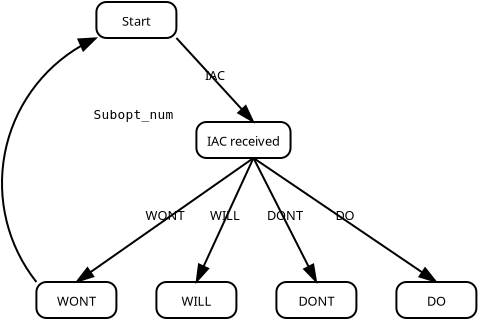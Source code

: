 <?xml version="1.0"?>
<diagram xmlns:dia="http://www.lysator.liu.se/~alla/dia/">
  <diagramdata>
    <attribute name="background">
      <color val="#ffffff"/>
    </attribute>
    <attribute name="paper">
      <composite type="paper">
        <attribute name="name">
          <string>#A4#</string>
        </attribute>
        <attribute name="tmargin">
          <real val="2.82"/>
        </attribute>
        <attribute name="bmargin">
          <real val="2.82"/>
        </attribute>
        <attribute name="lmargin">
          <real val="2.82"/>
        </attribute>
        <attribute name="rmargin">
          <real val="2.82"/>
        </attribute>
        <attribute name="is_portrait">
          <boolean val="true"/>
        </attribute>
        <attribute name="scaling">
          <real val="1"/>
        </attribute>
        <attribute name="fitto">
          <boolean val="false"/>
        </attribute>
      </composite>
    </attribute>
    <attribute name="grid">
      <composite type="grid">
        <attribute name="width_x">
          <real val="1"/>
        </attribute>
        <attribute name="width_y">
          <real val="1"/>
        </attribute>
        <attribute name="visible_x">
          <int val="1"/>
        </attribute>
        <attribute name="visible_y">
          <int val="1"/>
        </attribute>
      </composite>
    </attribute>
    <attribute name="guides">
      <composite type="guides">
        <attribute name="hguides"/>
        <attribute name="vguides"/>
      </composite>
    </attribute>
  </diagramdata>
  <layer name="Background" visible="true">
    <object type="UML - State" version="0" id="O0">
      <attribute name="obj_pos">
        <point val="7,3"/>
      </attribute>
      <attribute name="obj_bb">
        <rectangle val="7,3;11,4.8"/>
      </attribute>
      <attribute name="elem_corner">
        <point val="7,3"/>
      </attribute>
      <attribute name="elem_width">
        <real val="4"/>
      </attribute>
      <attribute name="elem_height">
        <real val="1.8"/>
      </attribute>
      <attribute name="text">
        <composite type="text">
          <attribute name="string">
            <string>#Start#</string>
          </attribute>
          <attribute name="font">
            <font name="Helvetica"/>
          </attribute>
          <attribute name="height">
            <real val="0.8"/>
          </attribute>
          <attribute name="pos">
            <point val="9,4.14"/>
          </attribute>
          <attribute name="color">
            <color val="#000000"/>
          </attribute>
          <attribute name="alignment">
            <enum val="1"/>
          </attribute>
        </composite>
      </attribute>
      <attribute name="type">
        <int val="0"/>
      </attribute>
    </object>
    <object type="UML - State" version="0" id="O1">
      <attribute name="obj_pos">
        <point val="12,9"/>
      </attribute>
      <attribute name="obj_bb">
        <rectangle val="12,9;17.709,10.8"/>
      </attribute>
      <attribute name="elem_corner">
        <point val="12,9"/>
      </attribute>
      <attribute name="elem_width">
        <real val="5.709"/>
      </attribute>
      <attribute name="elem_height">
        <real val="1.8"/>
      </attribute>
      <attribute name="text">
        <composite type="text">
          <attribute name="string">
            <string>#IAC received#</string>
          </attribute>
          <attribute name="font">
            <font name="Helvetica"/>
          </attribute>
          <attribute name="height">
            <real val="0.8"/>
          </attribute>
          <attribute name="pos">
            <point val="14.854,10.14"/>
          </attribute>
          <attribute name="color">
            <color val="#000000"/>
          </attribute>
          <attribute name="alignment">
            <enum val="1"/>
          </attribute>
        </composite>
      </attribute>
      <attribute name="type">
        <int val="0"/>
      </attribute>
    </object>
    <object type="UML - State" version="0" id="O2">
      <attribute name="obj_pos">
        <point val="4,17"/>
      </attribute>
      <attribute name="obj_bb">
        <rectangle val="4,17;8,18.8"/>
      </attribute>
      <attribute name="elem_corner">
        <point val="4,17"/>
      </attribute>
      <attribute name="elem_width">
        <real val="4"/>
      </attribute>
      <attribute name="elem_height">
        <real val="1.8"/>
      </attribute>
      <attribute name="text">
        <composite type="text">
          <attribute name="string">
            <string>#WONT#</string>
          </attribute>
          <attribute name="font">
            <font name="Helvetica"/>
          </attribute>
          <attribute name="height">
            <real val="0.8"/>
          </attribute>
          <attribute name="pos">
            <point val="6,18.14"/>
          </attribute>
          <attribute name="color">
            <color val="#000000"/>
          </attribute>
          <attribute name="alignment">
            <enum val="1"/>
          </attribute>
        </composite>
      </attribute>
      <attribute name="type">
        <int val="0"/>
      </attribute>
    </object>
    <object type="UML - State" version="0" id="O3">
      <attribute name="obj_pos">
        <point val="10,17"/>
      </attribute>
      <attribute name="obj_bb">
        <rectangle val="10,17;14,18.8"/>
      </attribute>
      <attribute name="elem_corner">
        <point val="10,17"/>
      </attribute>
      <attribute name="elem_width">
        <real val="4"/>
      </attribute>
      <attribute name="elem_height">
        <real val="1.8"/>
      </attribute>
      <attribute name="text">
        <composite type="text">
          <attribute name="string">
            <string>#WILL#</string>
          </attribute>
          <attribute name="font">
            <font name="Helvetica"/>
          </attribute>
          <attribute name="height">
            <real val="0.8"/>
          </attribute>
          <attribute name="pos">
            <point val="12,18.14"/>
          </attribute>
          <attribute name="color">
            <color val="#000000"/>
          </attribute>
          <attribute name="alignment">
            <enum val="1"/>
          </attribute>
        </composite>
      </attribute>
      <attribute name="type">
        <int val="0"/>
      </attribute>
    </object>
    <object type="UML - State" version="0" id="O4">
      <attribute name="obj_pos">
        <point val="22,17"/>
      </attribute>
      <attribute name="obj_bb">
        <rectangle val="22,17;26,18.8"/>
      </attribute>
      <attribute name="elem_corner">
        <point val="22,17"/>
      </attribute>
      <attribute name="elem_width">
        <real val="4"/>
      </attribute>
      <attribute name="elem_height">
        <real val="1.8"/>
      </attribute>
      <attribute name="text">
        <composite type="text">
          <attribute name="string">
            <string>#DO#</string>
          </attribute>
          <attribute name="font">
            <font name="Helvetica"/>
          </attribute>
          <attribute name="height">
            <real val="0.8"/>
          </attribute>
          <attribute name="pos">
            <point val="24,18.14"/>
          </attribute>
          <attribute name="color">
            <color val="#000000"/>
          </attribute>
          <attribute name="alignment">
            <enum val="1"/>
          </attribute>
        </composite>
      </attribute>
      <attribute name="type">
        <int val="0"/>
      </attribute>
    </object>
    <object type="UML - State" version="0" id="O5">
      <attribute name="obj_pos">
        <point val="16,17"/>
      </attribute>
      <attribute name="obj_bb">
        <rectangle val="16,17;20,18.8"/>
      </attribute>
      <attribute name="elem_corner">
        <point val="16,17"/>
      </attribute>
      <attribute name="elem_width">
        <real val="4"/>
      </attribute>
      <attribute name="elem_height">
        <real val="1.8"/>
      </attribute>
      <attribute name="text">
        <composite type="text">
          <attribute name="string">
            <string>#DONT#</string>
          </attribute>
          <attribute name="font">
            <font name="Helvetica"/>
          </attribute>
          <attribute name="height">
            <real val="0.8"/>
          </attribute>
          <attribute name="pos">
            <point val="18,18.14"/>
          </attribute>
          <attribute name="color">
            <color val="#000000"/>
          </attribute>
          <attribute name="alignment">
            <enum val="1"/>
          </attribute>
        </composite>
      </attribute>
      <attribute name="type">
        <int val="0"/>
      </attribute>
    </object>
    <object type="UML - Message" version="0" id="O6">
      <attribute name="obj_pos">
        <point val="11,4.8"/>
      </attribute>
      <attribute name="obj_bb">
        <rectangle val="10.15,3.95;15.704,9.85"/>
      </attribute>
      <attribute name="conn_endpoints">
        <point val="11,4.8"/>
        <point val="14.854,9"/>
      </attribute>
      <attribute name="text">
        <string>#IAC#</string>
      </attribute>
      <attribute name="text_pos">
        <point val="12.927,6.9"/>
      </attribute>
      <attribute name="type">
        <int val="0"/>
      </attribute>
      <connections>
        <connection handle="0" to="O0" connection="7"/>
        <connection handle="1" to="O1" connection="1"/>
      </connections>
    </object>
    <object type="UML - Message" version="0" id="O7">
      <attribute name="obj_pos">
        <point val="14.854,10.8"/>
      </attribute>
      <attribute name="obj_bb">
        <rectangle val="5.15,9.95;15.704,17.85"/>
      </attribute>
      <attribute name="conn_endpoints">
        <point val="14.854,10.8"/>
        <point val="6,17"/>
      </attribute>
      <attribute name="text">
        <string>#WONT#</string>
      </attribute>
      <attribute name="text_pos">
        <point val="10.427,13.9"/>
      </attribute>
      <attribute name="type">
        <int val="0"/>
      </attribute>
      <connections>
        <connection handle="0" to="O1" connection="6"/>
        <connection handle="1" to="O2" connection="1"/>
      </connections>
    </object>
    <object type="UML - Message" version="0" id="O8">
      <attribute name="obj_pos">
        <point val="14.854,10.8"/>
      </attribute>
      <attribute name="obj_bb">
        <rectangle val="11.15,9.95;16.319,17.85"/>
      </attribute>
      <attribute name="conn_endpoints">
        <point val="14.854,10.8"/>
        <point val="12,17"/>
      </attribute>
      <attribute name="text">
        <string>#WILL#</string>
      </attribute>
      <attribute name="text_pos">
        <point val="13.427,13.9"/>
      </attribute>
      <attribute name="type">
        <int val="0"/>
      </attribute>
      <connections>
        <connection handle="0" to="O1" connection="6"/>
        <connection handle="1" to="O3" connection="1"/>
      </connections>
    </object>
    <object type="UML - Message" version="0" id="O9">
      <attribute name="obj_pos">
        <point val="14.854,10.8"/>
      </attribute>
      <attribute name="obj_bb">
        <rectangle val="14.004,9.95;19.732,17.85"/>
      </attribute>
      <attribute name="conn_endpoints">
        <point val="14.854,10.8"/>
        <point val="18,17"/>
      </attribute>
      <attribute name="text">
        <string>#DONT#</string>
      </attribute>
      <attribute name="text_pos">
        <point val="16.427,13.9"/>
      </attribute>
      <attribute name="type">
        <int val="0"/>
      </attribute>
      <connections>
        <connection handle="0" to="O1" connection="6"/>
        <connection handle="1" to="O5" connection="1"/>
      </connections>
    </object>
    <object type="UML - Message" version="0" id="O10">
      <attribute name="obj_pos">
        <point val="14.854,10.8"/>
      </attribute>
      <attribute name="obj_bb">
        <rectangle val="14.004,9.95;24.85,17.85"/>
      </attribute>
      <attribute name="conn_endpoints">
        <point val="14.854,10.8"/>
        <point val="24,17"/>
      </attribute>
      <attribute name="text">
        <string>#DO#</string>
      </attribute>
      <attribute name="text_pos">
        <point val="19.427,13.9"/>
      </attribute>
      <attribute name="type">
        <int val="0"/>
      </attribute>
      <connections>
        <connection handle="0" to="O1" connection="6"/>
        <connection handle="1" to="O4" connection="1"/>
      </connections>
    </object>
    <object type="Standard - Arc" version="0" id="O11">
      <attribute name="obj_pos">
        <point val="4,17"/>
      </attribute>
      <attribute name="obj_bb">
        <rectangle val="1.43,3.95;7.85,17.85"/>
      </attribute>
      <attribute name="conn_endpoints">
        <point val="4,17"/>
        <point val="7,4.8"/>
      </attribute>
      <attribute name="curve_distance">
        <real val="-3.079"/>
      </attribute>
      <attribute name="line_width">
        <real val="0.1"/>
      </attribute>
      <attribute name="end_arrow">
        <enum val="3"/>
      </attribute>
      <attribute name="end_arrow_length">
        <real val="0.8"/>
      </attribute>
      <attribute name="end_arrow_width">
        <real val="0.6"/>
      </attribute>
      <connections>
        <connection handle="0" to="O2" connection="0"/>
        <connection handle="1" to="O0" connection="5"/>
      </connections>
    </object>
    <object type="Standard - Text" version="0" id="O12">
      <attribute name="obj_pos">
        <point val="8.85,8.85"/>
      </attribute>
      <attribute name="obj_bb">
        <rectangle val="6.326,8.255;11.374,9.055"/>
      </attribute>
      <attribute name="text">
        <composite type="text">
          <attribute name="string">
            <string>#Subopt_num#</string>
          </attribute>
          <attribute name="font">
            <font name="Courier"/>
          </attribute>
          <attribute name="height">
            <real val="0.8"/>
          </attribute>
          <attribute name="pos">
            <point val="8.85,8.85"/>
          </attribute>
          <attribute name="color">
            <color val="#000000"/>
          </attribute>
          <attribute name="alignment">
            <enum val="1"/>
          </attribute>
        </composite>
      </attribute>
    </object>
  </layer>
</diagram>
